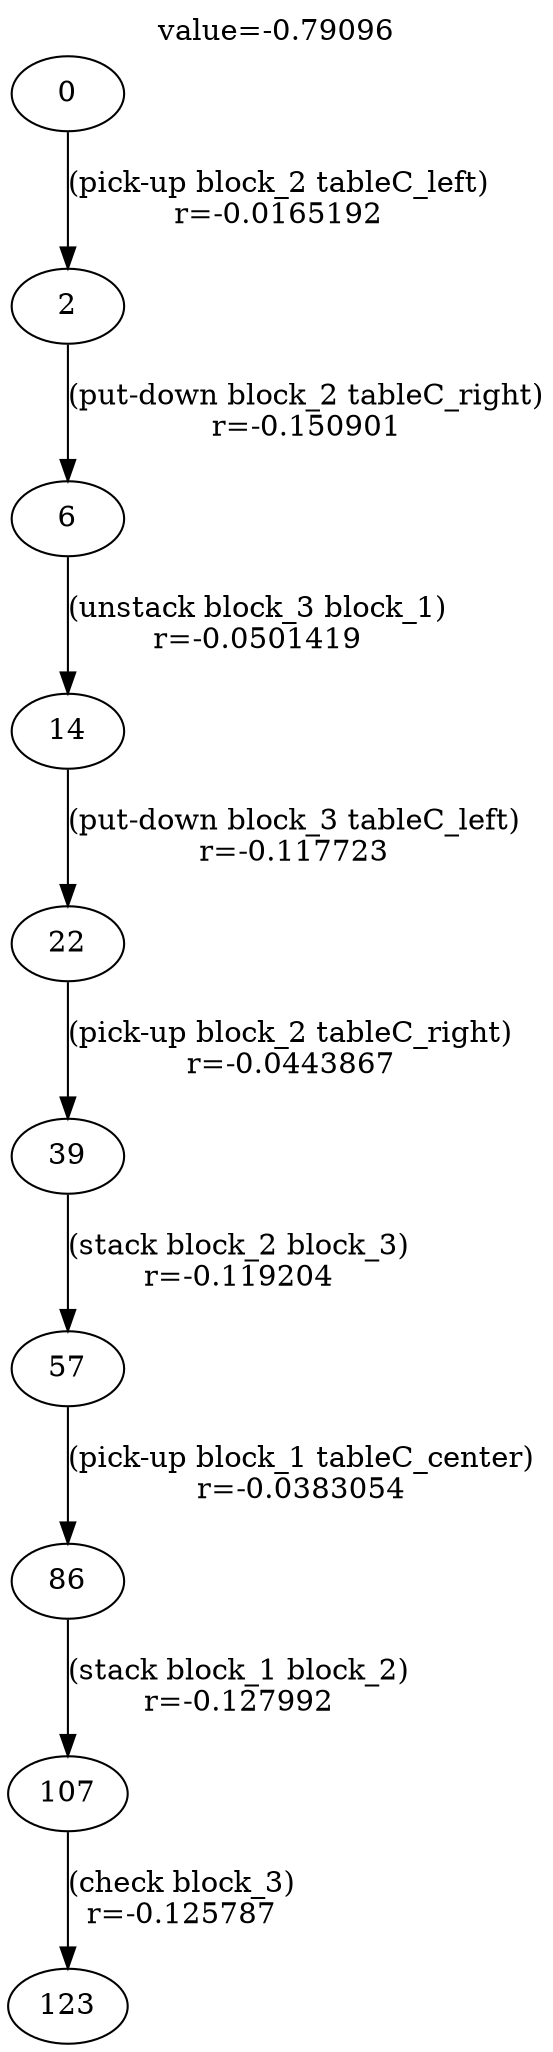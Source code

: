 digraph g{
label="value=-0.79096"
labelloc=top
0->2 [ label="(pick-up block_2 tableC_left)
r=-0.0165192" ];
2->6 [ label="(put-down block_2 tableC_right)
r=-0.150901" ];
6->14 [ label="(unstack block_3 block_1)
r=-0.0501419" ];
14->22 [ label="(put-down block_3 tableC_left)
r=-0.117723" ];
22->39 [ label="(pick-up block_2 tableC_right)
r=-0.0443867" ];
39->57 [ label="(stack block_2 block_3)
r=-0.119204" ];
57->86 [ label="(pick-up block_1 tableC_center)
r=-0.0383054" ];
86->107 [ label="(stack block_1 block_2)
r=-0.127992" ];
107->123 [ label="(check block_3)
r=-0.125787" ];
}
